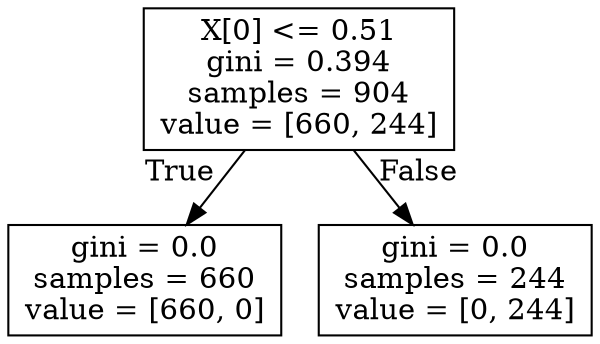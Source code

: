 digraph Tree {
node [shape=box] ;
0 [label="X[0] <= 0.51\ngini = 0.394\nsamples = 904\nvalue = [660, 244]"] ;
1 [label="gini = 0.0\nsamples = 660\nvalue = [660, 0]"] ;
0 -> 1 [labeldistance=2.5, labelangle=45, headlabel="True"] ;
2 [label="gini = 0.0\nsamples = 244\nvalue = [0, 244]"] ;
0 -> 2 [labeldistance=2.5, labelangle=-45, headlabel="False"] ;
}